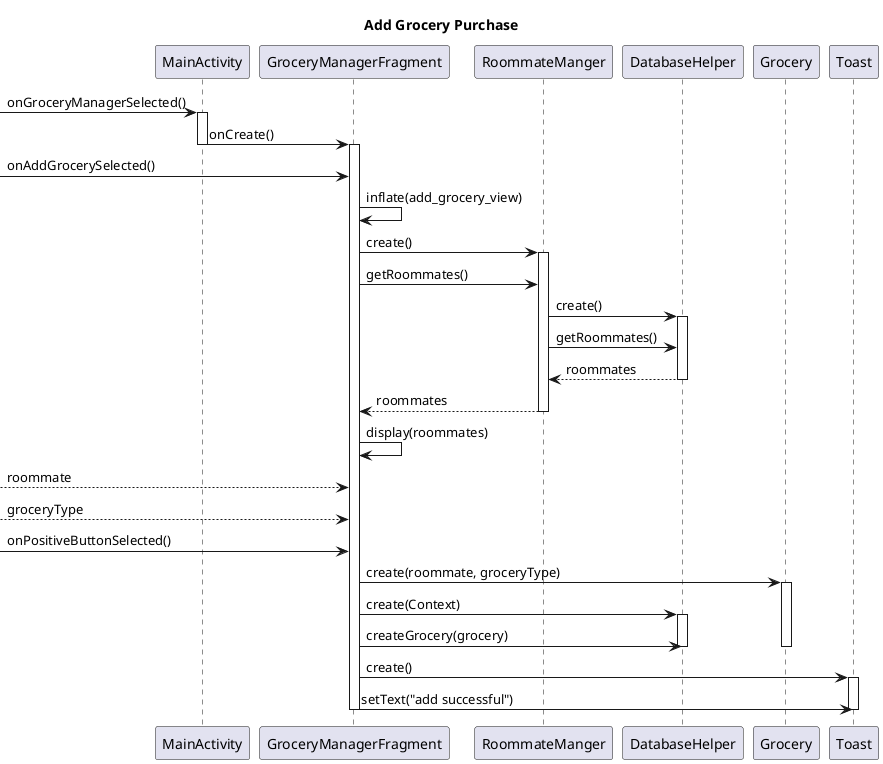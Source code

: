 @startuml
title  Add Grocery Purchase
[-> MainActivity : onGroceryManagerSelected()
activate MainActivity
MainActivity -> GroceryManagerFragment : onCreate()
deactivate MainActivity
activate GroceryManagerFragment
[-> GroceryManagerFragment : onAddGrocerySelected()
GroceryManagerFragment -> GroceryManagerFragment : inflate(add_grocery_view)
GroceryManagerFragment ->RoommateManger : create()
activate RoommateManger
GroceryManagerFragment ->RoommateManger : getRoommates()
RoommateManger -> DatabaseHelper : create()
activate DatabaseHelper
RoommateManger -> DatabaseHelper : getRoommates()
RoommateManger <-- DatabaseHelper : roommates
deactivate DatabaseHelper
GroceryManagerFragment <-- RoommateManger: roommates
deactivate RoommateManger
GroceryManagerFragment -> GroceryManagerFragment : display(roommates)
[--> GroceryManagerFragment : roommate
[--> GroceryManagerFragment : groceryType
[-> GroceryManagerFragment : onPositiveButtonSelected()
GroceryManagerFragment -> Grocery : create(roommate, groceryType)
activate Grocery
GroceryManagerFragment -> DatabaseHelper : create(Context)
activate DatabaseHelper
GroceryManagerFragment -> DatabaseHelper : createGrocery(grocery)
deactivate Grocery
deactivate DatabaseHelper
GroceryManagerFragment -> Toast: create()
activate Toast
GroceryManagerFragment -> Toast: setText("add successful")
deactivate Toast
deactivate GroceryManagerFragment
@enduml